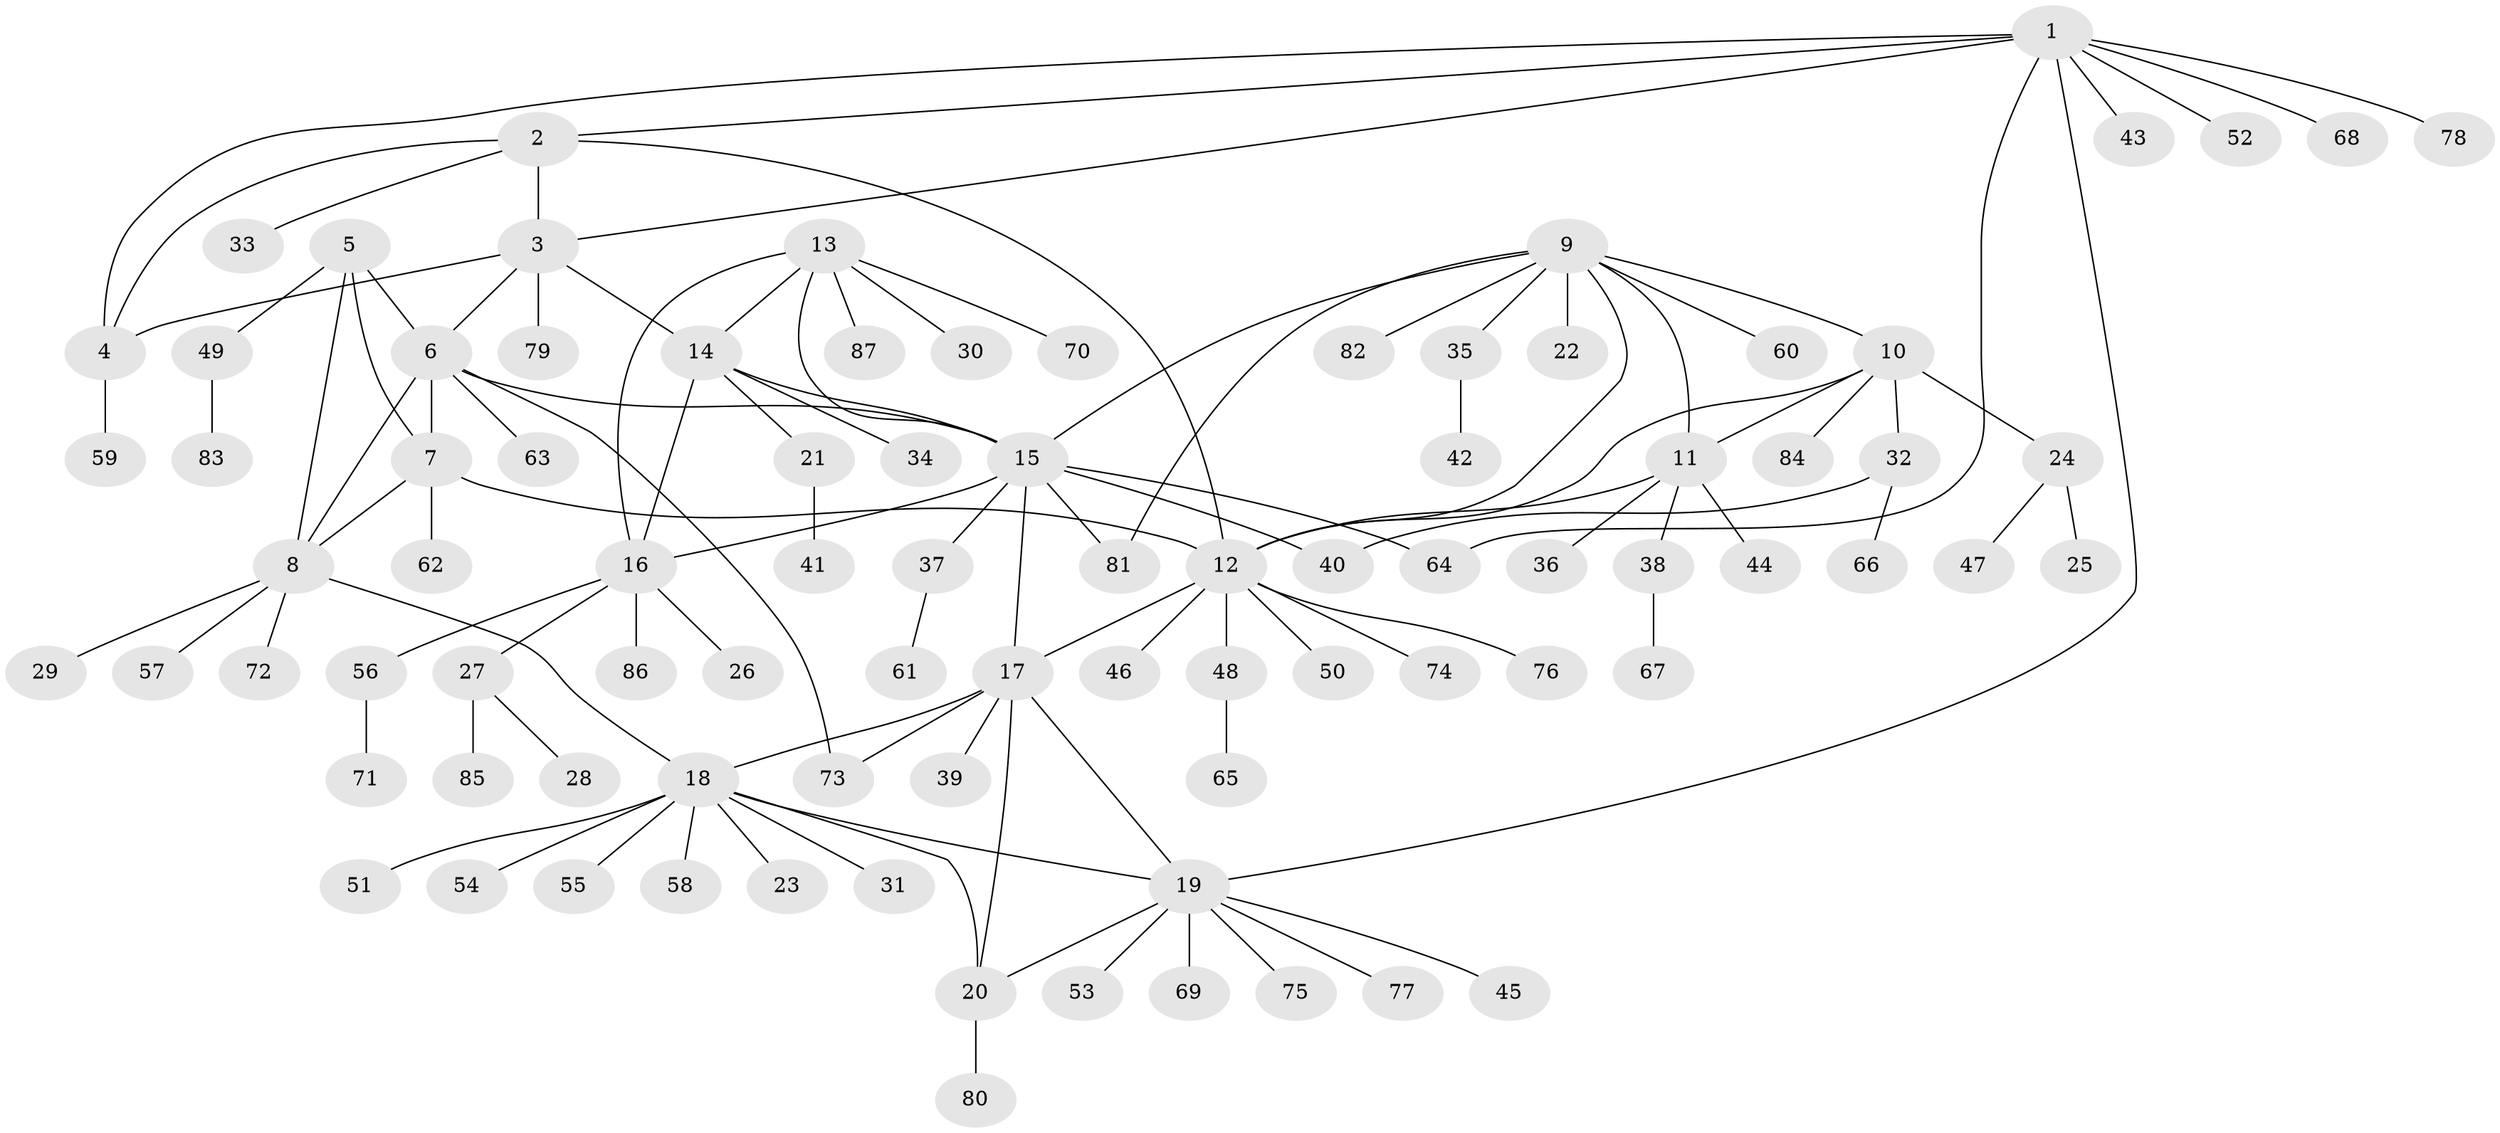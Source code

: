 // Generated by graph-tools (version 1.1) at 2025/37/03/09/25 02:37:17]
// undirected, 87 vertices, 111 edges
graph export_dot {
graph [start="1"]
  node [color=gray90,style=filled];
  1;
  2;
  3;
  4;
  5;
  6;
  7;
  8;
  9;
  10;
  11;
  12;
  13;
  14;
  15;
  16;
  17;
  18;
  19;
  20;
  21;
  22;
  23;
  24;
  25;
  26;
  27;
  28;
  29;
  30;
  31;
  32;
  33;
  34;
  35;
  36;
  37;
  38;
  39;
  40;
  41;
  42;
  43;
  44;
  45;
  46;
  47;
  48;
  49;
  50;
  51;
  52;
  53;
  54;
  55;
  56;
  57;
  58;
  59;
  60;
  61;
  62;
  63;
  64;
  65;
  66;
  67;
  68;
  69;
  70;
  71;
  72;
  73;
  74;
  75;
  76;
  77;
  78;
  79;
  80;
  81;
  82;
  83;
  84;
  85;
  86;
  87;
  1 -- 2;
  1 -- 3;
  1 -- 4;
  1 -- 19;
  1 -- 43;
  1 -- 52;
  1 -- 64;
  1 -- 68;
  1 -- 78;
  2 -- 3;
  2 -- 4;
  2 -- 12;
  2 -- 33;
  3 -- 4;
  3 -- 6;
  3 -- 14;
  3 -- 79;
  4 -- 59;
  5 -- 6;
  5 -- 7;
  5 -- 8;
  5 -- 49;
  6 -- 7;
  6 -- 8;
  6 -- 15;
  6 -- 63;
  6 -- 73;
  7 -- 8;
  7 -- 12;
  7 -- 62;
  8 -- 18;
  8 -- 29;
  8 -- 57;
  8 -- 72;
  9 -- 10;
  9 -- 11;
  9 -- 12;
  9 -- 15;
  9 -- 22;
  9 -- 35;
  9 -- 60;
  9 -- 81;
  9 -- 82;
  10 -- 11;
  10 -- 12;
  10 -- 24;
  10 -- 32;
  10 -- 84;
  11 -- 12;
  11 -- 36;
  11 -- 38;
  11 -- 44;
  12 -- 17;
  12 -- 46;
  12 -- 48;
  12 -- 50;
  12 -- 74;
  12 -- 76;
  13 -- 14;
  13 -- 15;
  13 -- 16;
  13 -- 30;
  13 -- 70;
  13 -- 87;
  14 -- 15;
  14 -- 16;
  14 -- 21;
  14 -- 34;
  15 -- 16;
  15 -- 17;
  15 -- 37;
  15 -- 40;
  15 -- 64;
  15 -- 81;
  16 -- 26;
  16 -- 27;
  16 -- 56;
  16 -- 86;
  17 -- 18;
  17 -- 19;
  17 -- 20;
  17 -- 39;
  17 -- 73;
  18 -- 19;
  18 -- 20;
  18 -- 23;
  18 -- 31;
  18 -- 51;
  18 -- 54;
  18 -- 55;
  18 -- 58;
  19 -- 20;
  19 -- 45;
  19 -- 53;
  19 -- 69;
  19 -- 75;
  19 -- 77;
  20 -- 80;
  21 -- 41;
  24 -- 25;
  24 -- 47;
  27 -- 28;
  27 -- 85;
  32 -- 40;
  32 -- 66;
  35 -- 42;
  37 -- 61;
  38 -- 67;
  48 -- 65;
  49 -- 83;
  56 -- 71;
}
